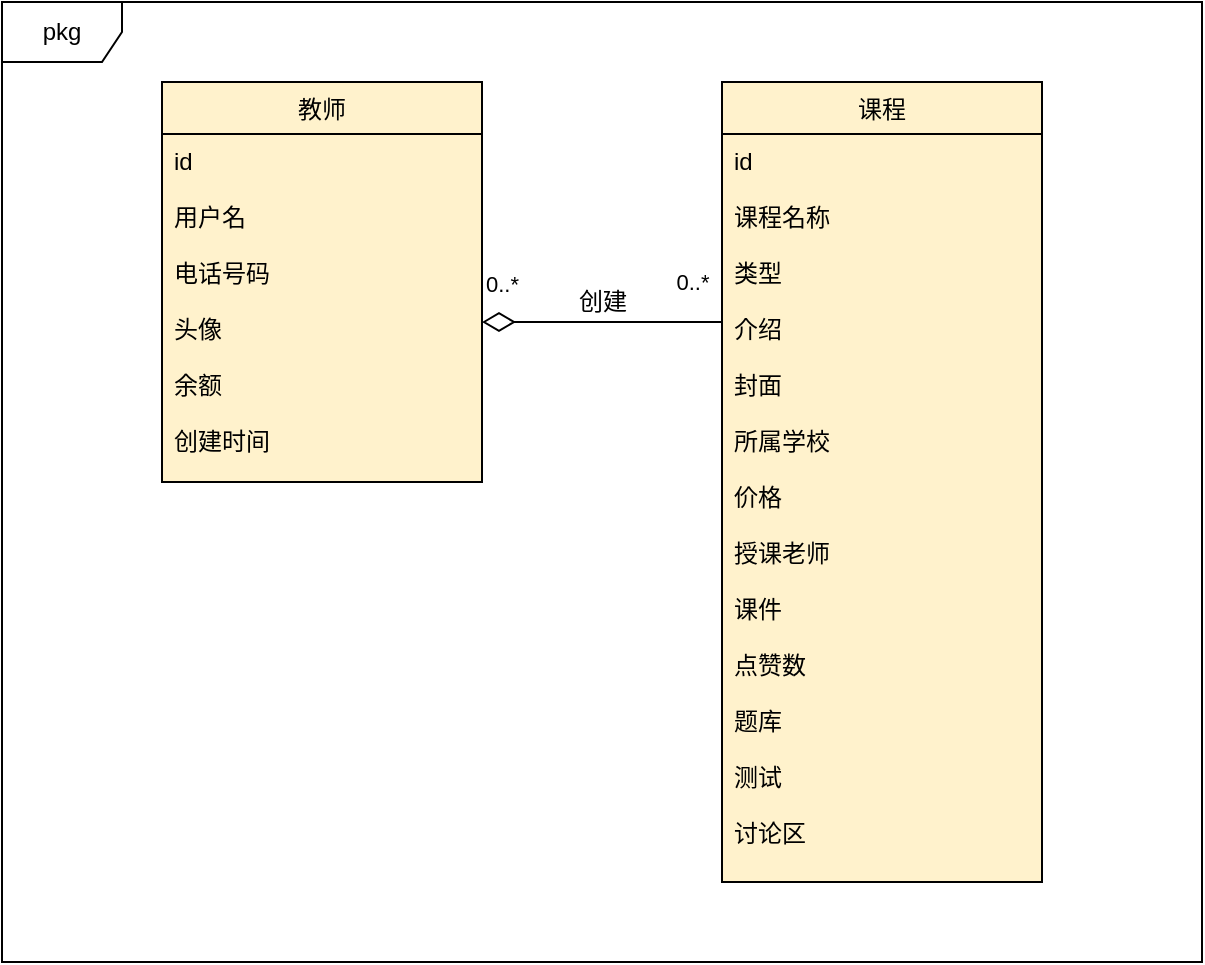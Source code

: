 <mxfile version="14.5.10" type="github">
  <diagram id="Ldak9CWKIl4knkPjP9Kh" name="第 1 页">
    <mxGraphModel dx="864" dy="490" grid="1" gridSize="10" guides="1" tooltips="1" connect="1" arrows="1" fold="1" page="1" pageScale="1" pageWidth="850" pageHeight="1100" math="0" shadow="0">
      <root>
        <mxCell id="0" />
        <mxCell id="1" parent="0" />
        <mxCell id="bYlO1eJXOfeh9cd-JMlR-6" value="教师" style="swimlane;fontStyle=0;childLayout=stackLayout;horizontal=1;startSize=26;fillColor=#fff2cc;horizontalStack=0;resizeParent=1;resizeParentMax=0;resizeLast=0;collapsible=1;marginBottom=0;" vertex="1" parent="1">
          <mxGeometry x="160" y="200" width="160" height="200" as="geometry" />
        </mxCell>
        <mxCell id="bYlO1eJXOfeh9cd-JMlR-7" value="id&#xa;&#xa;用户名&#xa;&#xa;电话号码&#xa;&#xa;头像&#xa;&#xa;余额&#xa;&#xa;创建时间" style="text;fillColor=#fff2cc;align=left;verticalAlign=top;spacingLeft=4;spacingRight=4;overflow=hidden;rotatable=0;points=[[0,0.5],[1,0.5]];portConstraint=eastwest;strokeColor=#000000;" vertex="1" parent="bYlO1eJXOfeh9cd-JMlR-6">
          <mxGeometry y="26" width="160" height="174" as="geometry" />
        </mxCell>
        <mxCell id="bYlO1eJXOfeh9cd-JMlR-10" value="课程" style="swimlane;fontStyle=0;childLayout=stackLayout;horizontal=1;startSize=26;fillColor=#fff2cc;horizontalStack=0;resizeParent=1;resizeParentMax=0;resizeLast=0;collapsible=1;marginBottom=0;" vertex="1" parent="1">
          <mxGeometry x="440" y="200" width="160" height="400" as="geometry" />
        </mxCell>
        <mxCell id="bYlO1eJXOfeh9cd-JMlR-11" value="id&#xa;&#xa;课程名称&#xa;&#xa;类型&#xa;&#xa;介绍&#xa;&#xa;封面&#xa;&#xa;所属学校&#xa;&#xa;价格&#xa;&#xa;授课老师&#xa;&#xa;课件&#xa;&#xa;点赞数&#xa;&#xa;题库&#xa;&#xa;测试&#xa;&#xa;讨论区" style="text;fillColor=#fff2cc;align=left;verticalAlign=top;spacingLeft=4;spacingRight=4;overflow=hidden;rotatable=0;points=[[0,0.5],[1,0.5]];portConstraint=eastwest;strokeColor=#000000;" vertex="1" parent="bYlO1eJXOfeh9cd-JMlR-10">
          <mxGeometry y="26" width="160" height="374" as="geometry" />
        </mxCell>
        <mxCell id="bYlO1eJXOfeh9cd-JMlR-14" value="0..*" style="endArrow=none;html=1;endSize=12;startArrow=diamondThin;startSize=14;startFill=0;edgeStyle=orthogonalEdgeStyle;align=left;verticalAlign=bottom;endFill=0;" edge="1" parent="1">
          <mxGeometry x="-1" y="10" relative="1" as="geometry">
            <mxPoint x="320" y="320" as="sourcePoint" />
            <mxPoint x="440" y="320" as="targetPoint" />
            <mxPoint as="offset" />
          </mxGeometry>
        </mxCell>
        <mxCell id="bYlO1eJXOfeh9cd-JMlR-15" value="0..*" style="edgeLabel;html=1;align=center;verticalAlign=middle;resizable=0;points=[];" vertex="1" connectable="0" parent="bYlO1eJXOfeh9cd-JMlR-14">
          <mxGeometry x="0.767" y="3" relative="1" as="geometry">
            <mxPoint x="-1" y="-17" as="offset" />
          </mxGeometry>
        </mxCell>
        <mxCell id="bYlO1eJXOfeh9cd-JMlR-16" value="pkg" style="shape=umlFrame;whiteSpace=wrap;html=1;strokeColor=#000000;" vertex="1" parent="1">
          <mxGeometry x="80" y="160" width="600" height="480" as="geometry" />
        </mxCell>
        <mxCell id="bYlO1eJXOfeh9cd-JMlR-17" value="创建" style="text;html=1;resizable=0;autosize=1;align=center;verticalAlign=middle;points=[];fillColor=none;strokeColor=none;rounded=0;" vertex="1" parent="1">
          <mxGeometry x="360" y="300" width="40" height="20" as="geometry" />
        </mxCell>
      </root>
    </mxGraphModel>
  </diagram>
</mxfile>
